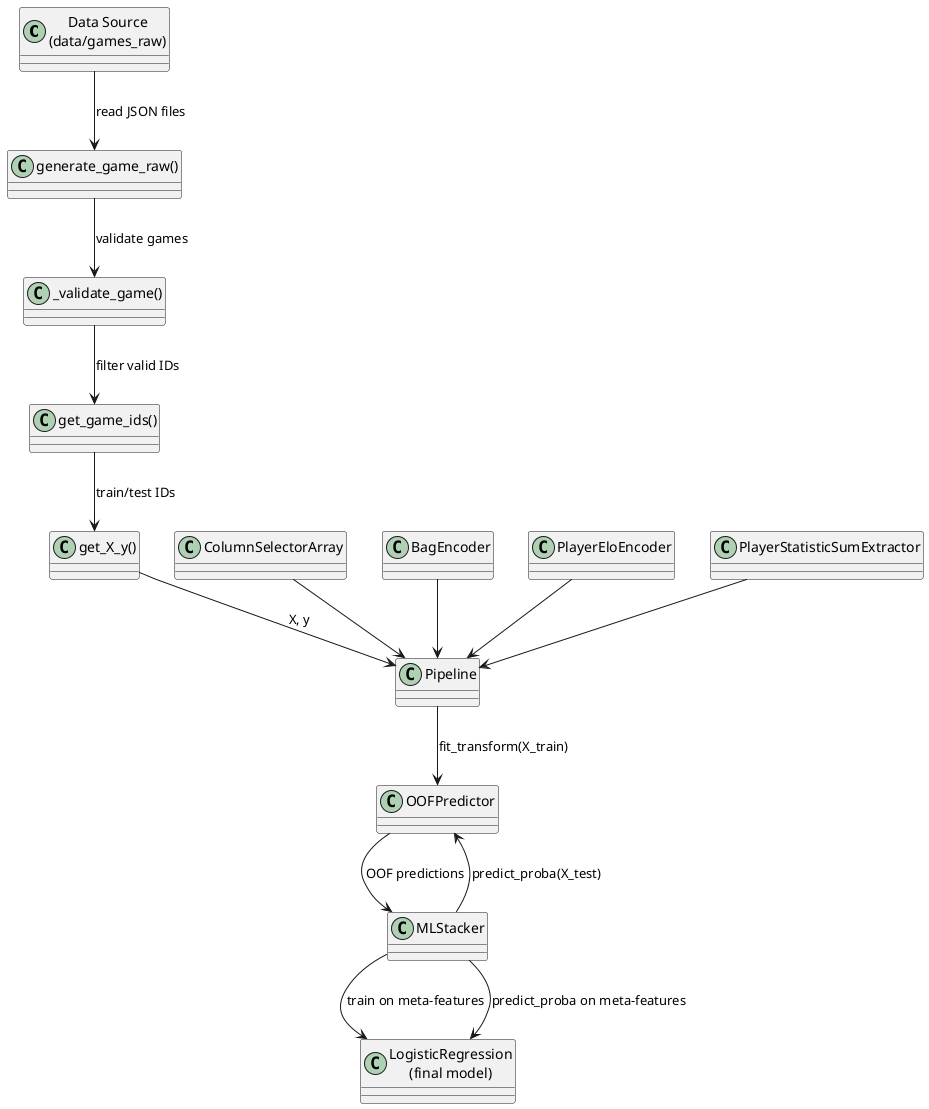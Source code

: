 @startuml
!define RECTANGLE class

RECTANGLE "Data Source\n(data/games_raw)" as DataSource

RECTANGLE "generate_game_raw()" as RawGenerator
RECTANGLE "_validate_game()" as Validator
RECTANGLE "get_game_ids()" as GameIDExtractor
RECTANGLE "get_X_y()" as XYExtractor

RECTANGLE "ColumnSelectorArray" as ColumnSelector
RECTANGLE "BagEncoder" as Bag
RECTANGLE "PlayerEloEncoder" as Elo
RECTANGLE "PlayerStatisticSumExtractor" as Stats

RECTANGLE "Pipeline" as Pipeline
RECTANGLE "OOFPredictor" as OOF
RECTANGLE "MLStacker" as Stacker
RECTANGLE "LogisticRegression\n(final model)" as FinalModel

DataSource --> RawGenerator : read JSON files
RawGenerator --> Validator : validate games
Validator --> GameIDExtractor : filter valid IDs
GameIDExtractor --> XYExtractor : train/test IDs
XYExtractor --> Pipeline : X, y

ColumnSelector --> Pipeline
Bag --> Pipeline
Elo --> Pipeline
Stats --> Pipeline

Pipeline --> OOF : fit_transform(X_train)
OOF --> Stacker : OOF predictions
Stacker --> FinalModel : train on meta-features

Stacker --> OOF : predict_proba(X_test)
Stacker --> FinalModel : predict_proba on meta-features

@enduml

